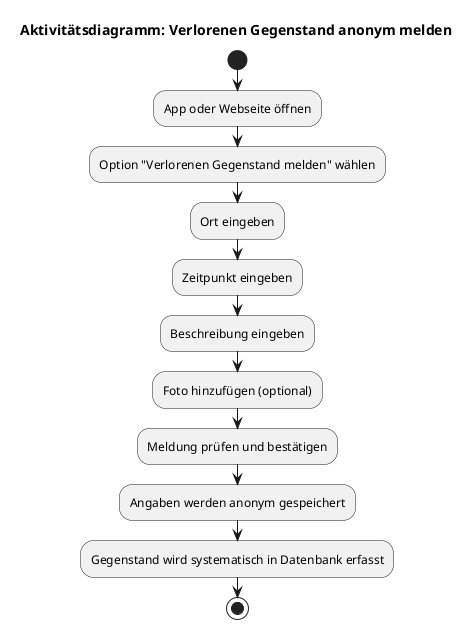 @startuml
title Aktivitätsdiagramm: Verlorenen Gegenstand anonym melden

start

:App oder Webseite öffnen;
:Option "Verlorenen Gegenstand melden" wählen;

:Ort eingeben;
:Zeitpunkt eingeben;
:Beschreibung eingeben;
:Foto hinzufügen (optional);

:Meldung prüfen und bestätigen;
:Angaben werden anonym gespeichert;
:Gegenstand wird systematisch in Datenbank erfasst;

stop
@enduml
